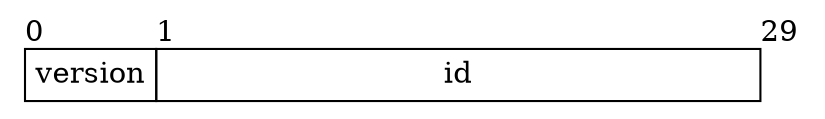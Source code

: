 digraph G {
    node [shape = record, penwidth = 0];

    share [label=<
    <table border="0" cellborder="1" cellspacing="0">
        <tr>
            <td align="left" border="0" cellpadding="0">0</td>
            <td align="left" border="0" cellpadding="0">1</td>
            <td align="left" border="0" cellpadding="0">29</td>
        </tr>
        <tr>
            <td width="10" cellpadding="4">version</td>
            <td width="290" cellpadding="4">id</td>

        </tr>
    </table>
    >];
}
